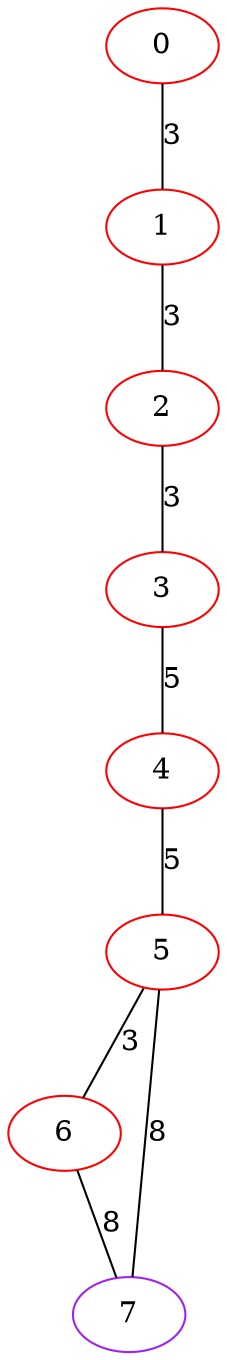 graph "" {
0 [color=red, weight=1];
1 [color=red, weight=1];
2 [color=red, weight=1];
3 [color=red, weight=1];
4 [color=red, weight=1];
5 [color=red, weight=1];
6 [color=red, weight=1];
7 [color=purple, weight=4];
0 -- 1  [key=0, label=3];
1 -- 2  [key=0, label=3];
2 -- 3  [key=0, label=3];
3 -- 4  [key=0, label=5];
4 -- 5  [key=0, label=5];
5 -- 6  [key=0, label=3];
5 -- 7  [key=0, label=8];
6 -- 7  [key=0, label=8];
}
